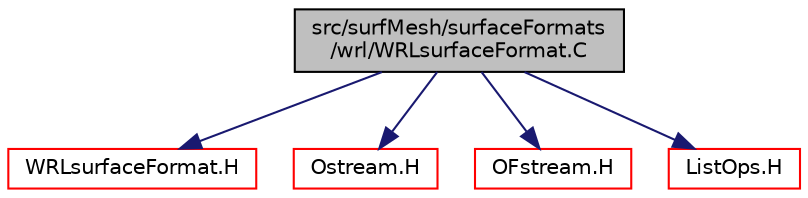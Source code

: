 digraph "src/surfMesh/surfaceFormats/wrl/WRLsurfaceFormat.C"
{
  bgcolor="transparent";
  edge [fontname="Helvetica",fontsize="10",labelfontname="Helvetica",labelfontsize="10"];
  node [fontname="Helvetica",fontsize="10",shape=record];
  Node0 [label="src/surfMesh/surfaceFormats\l/wrl/WRLsurfaceFormat.C",height=0.2,width=0.4,color="black", fillcolor="grey75", style="filled", fontcolor="black"];
  Node0 -> Node1 [color="midnightblue",fontsize="10",style="solid",fontname="Helvetica"];
  Node1 [label="WRLsurfaceFormat.H",height=0.2,width=0.4,color="red",URL="$a15563.html"];
  Node0 -> Node41 [color="midnightblue",fontsize="10",style="solid",fontname="Helvetica"];
  Node41 [label="Ostream.H",height=0.2,width=0.4,color="red",URL="$a09824.html"];
  Node0 -> Node198 [color="midnightblue",fontsize="10",style="solid",fontname="Helvetica"];
  Node198 [label="OFstream.H",height=0.2,width=0.4,color="red",URL="$a09791.html"];
  Node0 -> Node111 [color="midnightblue",fontsize="10",style="solid",fontname="Helvetica"];
  Node111 [label="ListOps.H",height=0.2,width=0.4,color="red",URL="$a09389.html",tooltip="Various functions to operate on Lists. "];
}
